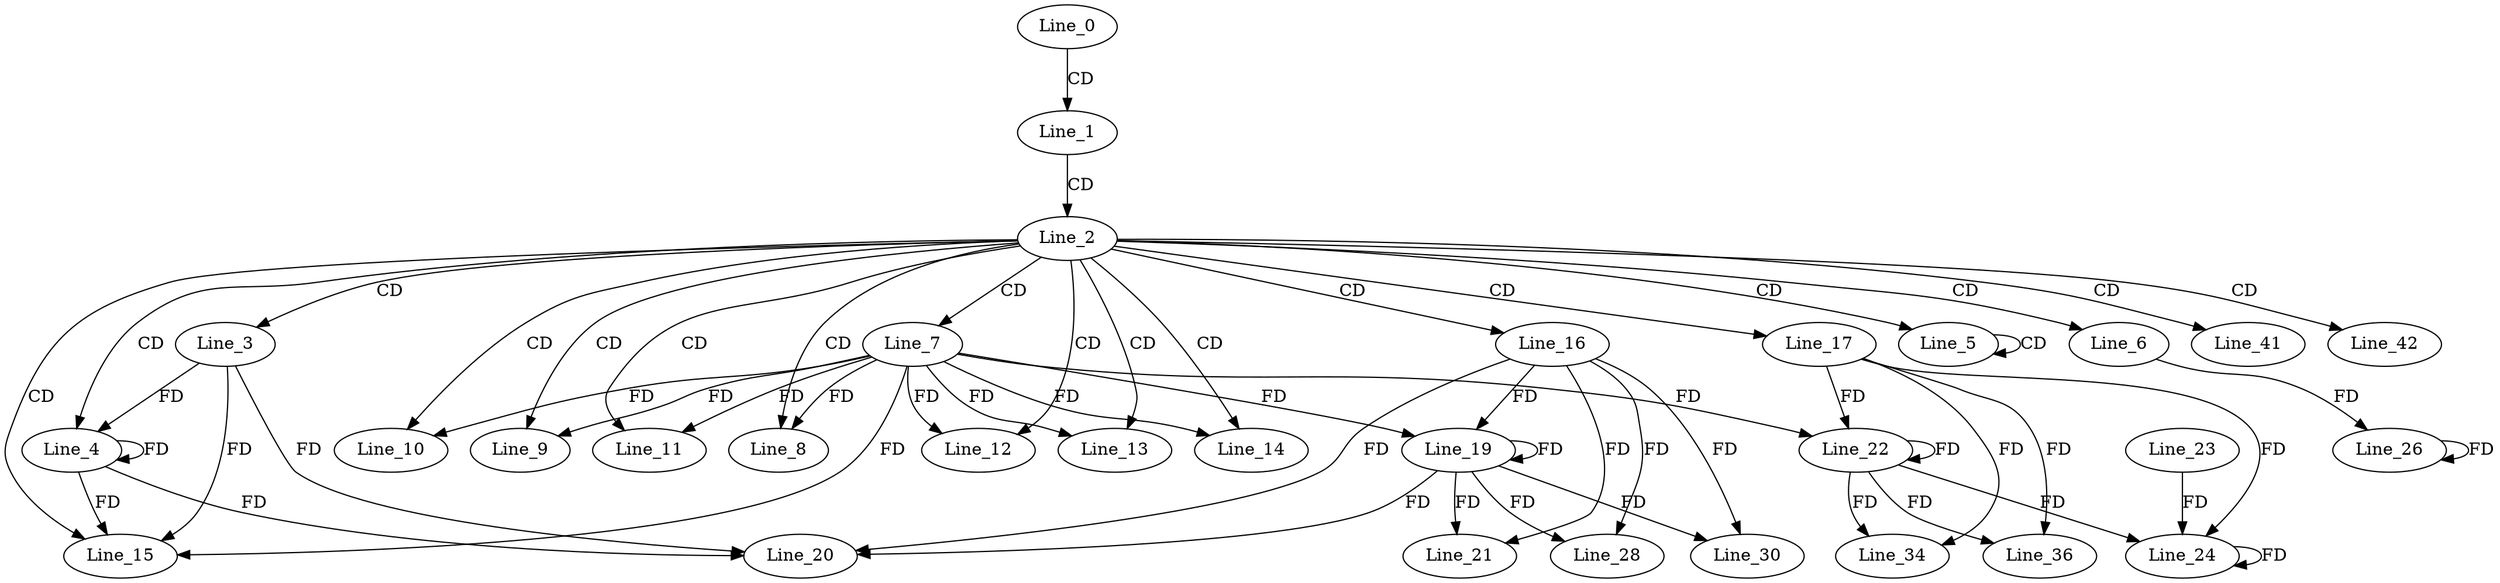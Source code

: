 digraph G {
  Line_0;
  Line_1;
  Line_2;
  Line_3;
  Line_4;
  Line_4;
  Line_5;
  Line_5;
  Line_6;
  Line_7;
  Line_8;
  Line_9;
  Line_10;
  Line_11;
  Line_12;
  Line_13;
  Line_14;
  Line_15;
  Line_15;
  Line_16;
  Line_17;
  Line_19;
  Line_19;
  Line_20;
  Line_21;
  Line_22;
  Line_22;
  Line_24;
  Line_23;
  Line_24;
  Line_26;
  Line_26;
  Line_28;
  Line_30;
  Line_34;
  Line_36;
  Line_41;
  Line_42;
  Line_0 -> Line_1 [ label="CD" ];
  Line_1 -> Line_2 [ label="CD" ];
  Line_2 -> Line_3 [ label="CD" ];
  Line_2 -> Line_4 [ label="CD" ];
  Line_3 -> Line_4 [ label="FD" ];
  Line_4 -> Line_4 [ label="FD" ];
  Line_2 -> Line_5 [ label="CD" ];
  Line_5 -> Line_5 [ label="CD" ];
  Line_2 -> Line_6 [ label="CD" ];
  Line_2 -> Line_7 [ label="CD" ];
  Line_2 -> Line_8 [ label="CD" ];
  Line_7 -> Line_8 [ label="FD" ];
  Line_2 -> Line_9 [ label="CD" ];
  Line_7 -> Line_9 [ label="FD" ];
  Line_2 -> Line_10 [ label="CD" ];
  Line_7 -> Line_10 [ label="FD" ];
  Line_2 -> Line_11 [ label="CD" ];
  Line_7 -> Line_11 [ label="FD" ];
  Line_2 -> Line_12 [ label="CD" ];
  Line_7 -> Line_12 [ label="FD" ];
  Line_2 -> Line_13 [ label="CD" ];
  Line_7 -> Line_13 [ label="FD" ];
  Line_2 -> Line_14 [ label="CD" ];
  Line_7 -> Line_14 [ label="FD" ];
  Line_2 -> Line_15 [ label="CD" ];
  Line_7 -> Line_15 [ label="FD" ];
  Line_3 -> Line_15 [ label="FD" ];
  Line_4 -> Line_15 [ label="FD" ];
  Line_2 -> Line_16 [ label="CD" ];
  Line_2 -> Line_17 [ label="CD" ];
  Line_16 -> Line_19 [ label="FD" ];
  Line_19 -> Line_19 [ label="FD" ];
  Line_7 -> Line_19 [ label="FD" ];
  Line_16 -> Line_20 [ label="FD" ];
  Line_19 -> Line_20 [ label="FD" ];
  Line_3 -> Line_20 [ label="FD" ];
  Line_4 -> Line_20 [ label="FD" ];
  Line_16 -> Line_21 [ label="FD" ];
  Line_19 -> Line_21 [ label="FD" ];
  Line_17 -> Line_22 [ label="FD" ];
  Line_22 -> Line_22 [ label="FD" ];
  Line_7 -> Line_22 [ label="FD" ];
  Line_24 -> Line_24 [ label="FD" ];
  Line_23 -> Line_24 [ label="FD" ];
  Line_17 -> Line_24 [ label="FD" ];
  Line_22 -> Line_24 [ label="FD" ];
  Line_6 -> Line_26 [ label="FD" ];
  Line_26 -> Line_26 [ label="FD" ];
  Line_16 -> Line_28 [ label="FD" ];
  Line_19 -> Line_28 [ label="FD" ];
  Line_16 -> Line_30 [ label="FD" ];
  Line_19 -> Line_30 [ label="FD" ];
  Line_17 -> Line_34 [ label="FD" ];
  Line_22 -> Line_34 [ label="FD" ];
  Line_17 -> Line_36 [ label="FD" ];
  Line_22 -> Line_36 [ label="FD" ];
  Line_2 -> Line_41 [ label="CD" ];
  Line_2 -> Line_42 [ label="CD" ];
}
